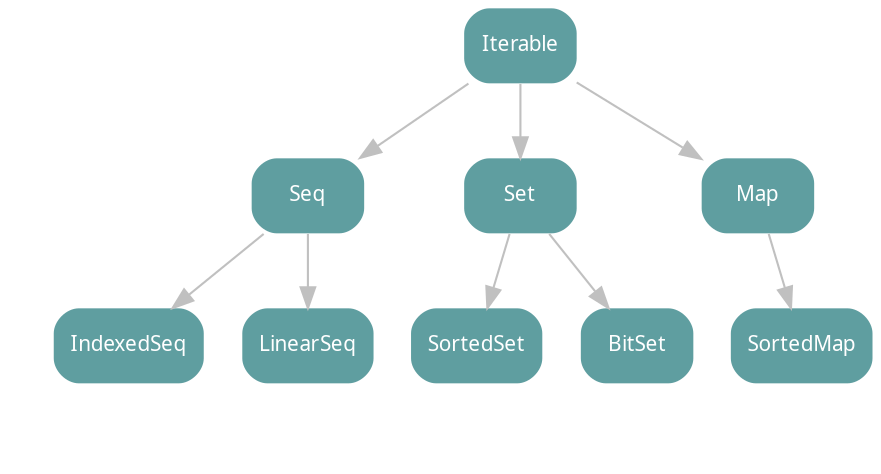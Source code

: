 // dot graphs for the Scala 2.13 Collections API
// package scala.collection
// (C) 2010 by Mathias
// (C) 2015 and 2019 by Mike Slinn

digraph "scala.collection" {
  bgcolor=transparent

  // layout help
  node [shape=point, style=invis]
  edge [style=invis]
  Level0 -> Level1 -> Level2 -> Level3

  // node definitions
  node [shape=box, style="rounded, filled", fontname=tahoma, fontsize=10, fontcolor=white, color=none, fillcolor=cadetblue]
    Iterable [URL="http://www.scala-lang.org/api/current/scala/collection/Iterable.html"]
      Seq [URL="http://www.scala-lang.org/api/current/scala/collection/Seq.html"]
        IndexedSeq [URL="http://www.scala-lang.org/api/current/scala/collection/IndexedSeq.html"]
        LinearSeq [URL="http://www.scala-lang.org/api/current/scala/collection/LinearSeq.html"]
      Set [URL="http://www.scala-lang.org/api/current/scala/collection/Set.html"]
        SortedSet [URL="http://www.scala-lang.org/api/current/scala/collection/SortedSet.html"]
        BitSet [URL="http://www.scala-lang.org/api/current/scala/collection/BitSet.html"]
      Map [URL="http://www.scala-lang.org/api/current/scala/collection/Map.html"]
        SortedMap [URL="http://www.scala-lang.org/api/current/scala/collection/SortedMap.html"]

  // edge definitions
  edge [style=solid, color=gray]
  Iterable -> Seq -> IndexedSeq
  Seq -> LinearSeq
  Iterable -> Set -> SortedSet
  Set -> BitSet
  Iterable -> Map -> SortedMap
}
